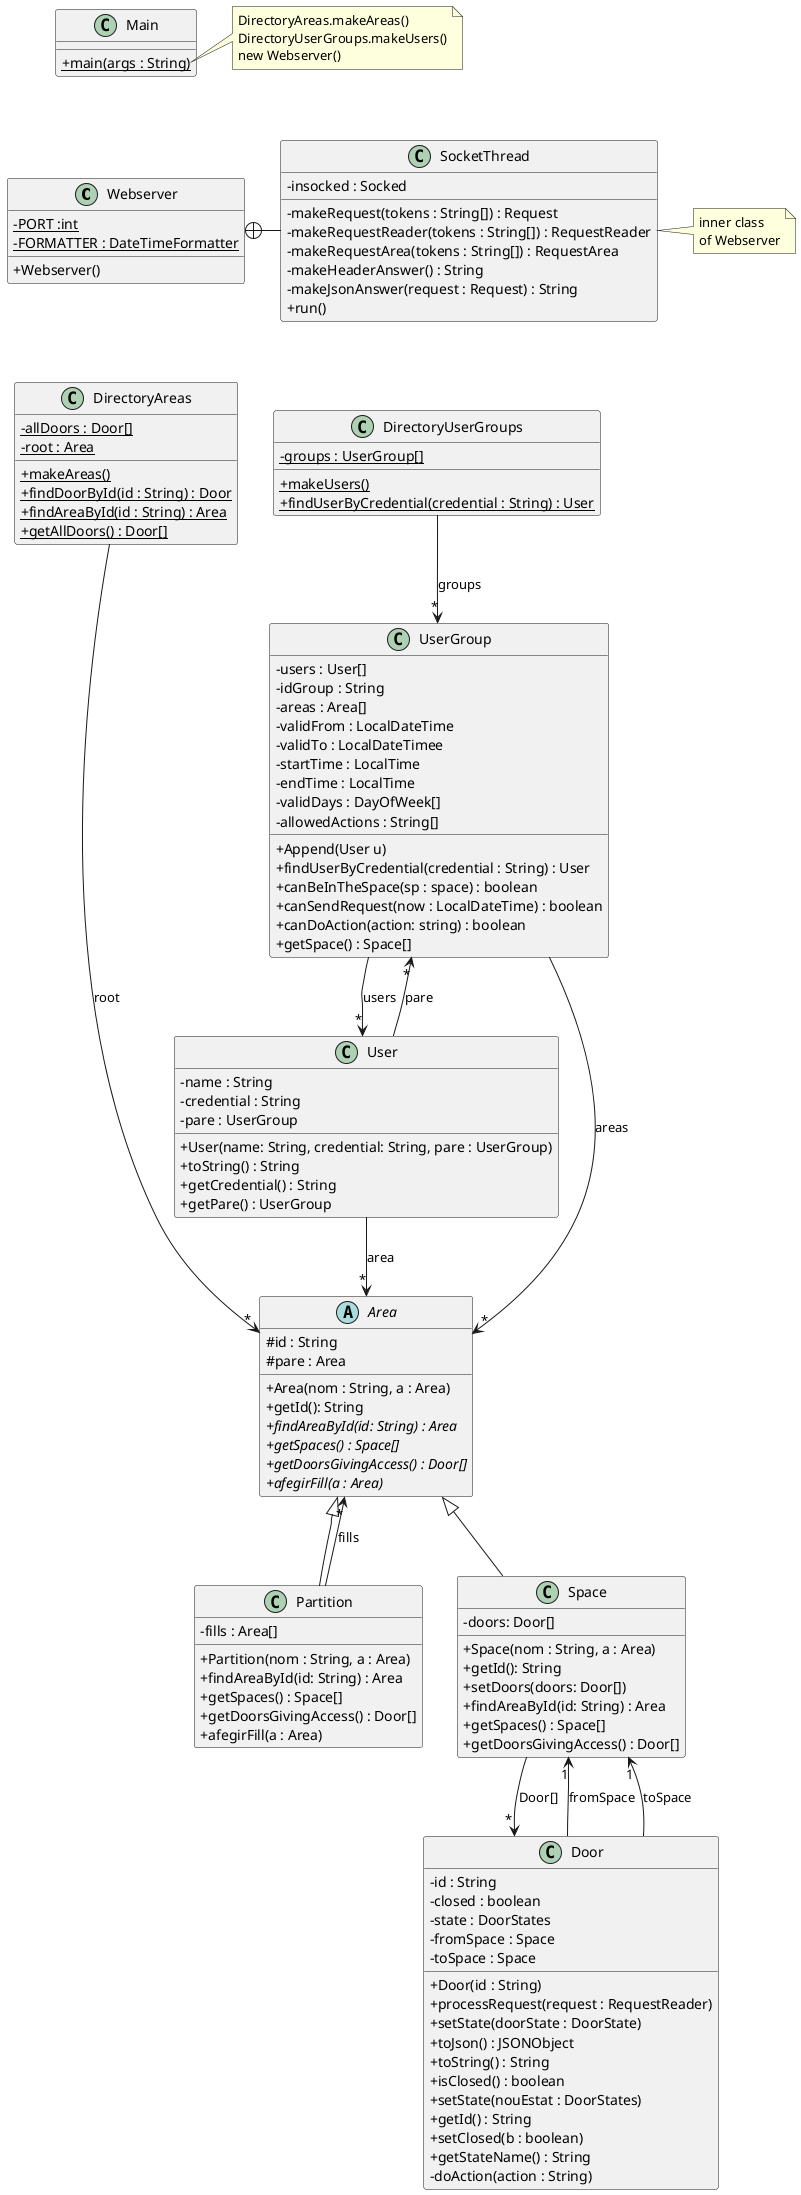 @startuml
'https://plantuml.com/class-diagram
skinparam classAttributeIconSize 0

class Webserver {
- {static} PORT :int
- {static} FORMATTER : DateTimeFormatter
+ Webserver()
}

class SocketThread {
- insocked : Socked
- makeRequest(tokens : String[]) : Request
- makeRequestReader(tokens : String[]) : RequestReader
- makeRequestArea(tokens : String[]) : RequestArea
- makeHeaderAnswer() : String
- makeJsonAnswer(request : Request) : String
+ run()
}

Webserver +-right- SocketThread

note right of SocketThread
inner class
of Webserver
end note

class DirectoryAreas {
- {static} allDoors : Door[]
- {static} root : Area
+ {static} makeAreas()
+ {static} findDoorById(id : String) : Door
+ {static} findAreaById(id : String) : Area
+ {static} getAllDoors() : Door[]
}

DirectoryAreas --> "*" Area : "root"

class DirectoryUserGroups {
- {static} groups : UserGroup[]
+ {static} makeUsers()
+ {static} findUserByCredential(credential : String) : User
}

DirectoryUserGroups --> "*" UserGroup : "groups"

class UserGroup {
- users : User[]
- idGroup : String
- areas : Area[]
- validFrom : LocalDateTime
- validTo : LocalDateTimee
- startTime : LocalTime
- endTime : LocalTime
- validDays : DayOfWeek[]
- allowedActions : String[]
+ Append(User u)
+ findUserByCredential(credential : String) : User
+ canBeInTheSpace(sp : space) : boolean
+ canSendRequest(now : LocalDateTime) : boolean
+ canDoAction(action: string) : boolean
+ getSpace() : Space[]
}

UserGroup --> "*" User : "users"
UserGroup --> "*" Area : "areas"

class Door {
- id : String
- closed : boolean
- state : DoorStates
- fromSpace : Space
- toSpace : Space
+ Door(id : String)
+ processRequest(request : RequestReader)
+ setState(doorState : DoorState)
+ toJson() : JSONObject
+ toString() : String
+ isClosed() : boolean
+ setState(nouEstat : DoorStates)
+ getId() : String
+ setClosed(b : boolean)
+ getStateName() : String
- doAction(action : String)
}


class User {
- name : String
- credential : String
- pare : UserGroup
+ User(name: String, credential: String, pare : UserGroup)
+ toString() : String
+ getCredential() : String
+ getPare() : UserGroup
}

User --> "*" UserGroup : "pare"

abstract class Area {
# id : String
# pare : Area
+ Area(nom : String, a : Area)
+ getId(): String
+ {abstract} findAreaById(id: String) : Area
+ {abstract} getSpaces() : Space[]
+ {abstract} getDoorsGivingAccess() : Door[]
+ {abstract} afegirFill(a : Area)
}

User --> "*" Area : "area"

class Partition extends Area {
- fills : Area[]
+ Partition(nom : String, a : Area)
+ findAreaById(id: String) : Area
+ getSpaces() : Space[]
+ getDoorsGivingAccess() : Door[]
+ afegirFill(a : Area)
}

class Space extends Area {
- doors: Door[]
+ Space(nom : String, a : Area)
+ getId(): String
+ setDoors(doors: Door[])
+ findAreaById(id: String) : Area
+ getSpaces() : Space[]
+ getDoorsGivingAccess() : Door[]
}

Door --> "1" Space : "fromSpace"
Door --> "1" Space : "toSpace"
Space --> "*" Door : "Door[]"
Partition --> "*" Area : "fills"


class Main {
+ {static} main(args : String)
}

note right of Main::main
DirectoryAreas.makeAreas()
DirectoryUserGroups.makeUsers()
new Webserver()
end note

Main -[hidden]down- Webserver
Webserver -[hidden]down- DirectoryAreas
DirectoryAreas -[hidden]right- DirectoryUserGroups
@enduml
